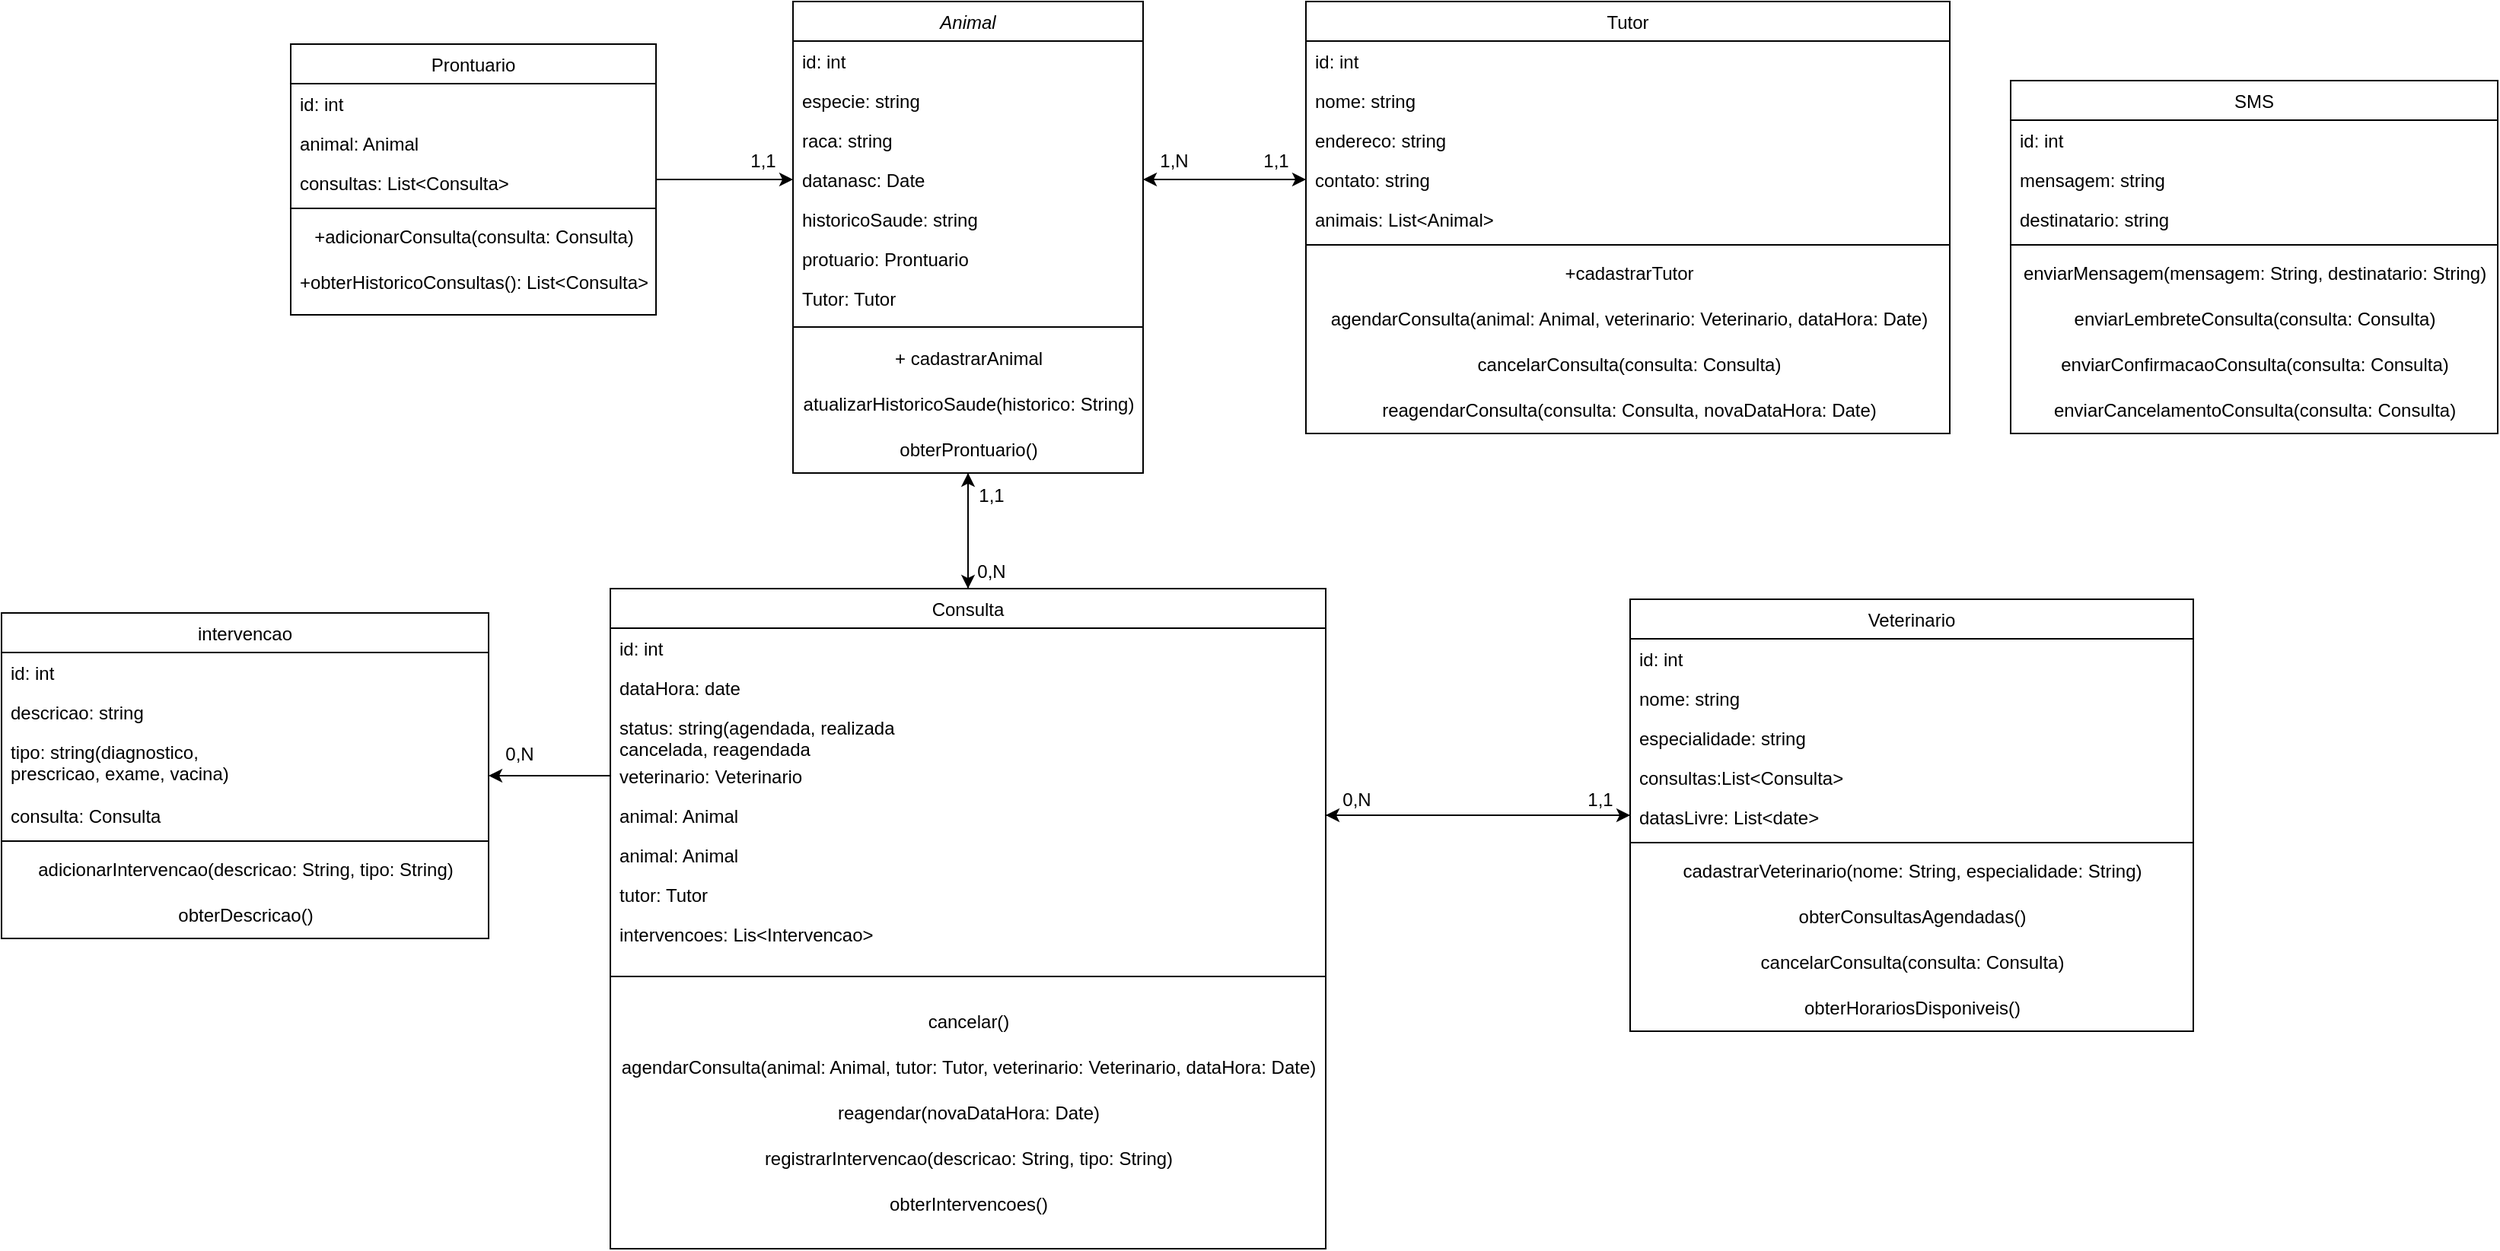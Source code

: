 <mxfile version="24.8.3">
  <diagram id="C5RBs43oDa-KdzZeNtuy" name="Page-1">
    <mxGraphModel dx="2638" dy="745" grid="1" gridSize="10" guides="1" tooltips="1" connect="1" arrows="1" fold="1" page="1" pageScale="1" pageWidth="827" pageHeight="1169" math="0" shadow="0">
      <root>
        <mxCell id="WIyWlLk6GJQsqaUBKTNV-0" />
        <mxCell id="WIyWlLk6GJQsqaUBKTNV-1" parent="WIyWlLk6GJQsqaUBKTNV-0" />
        <mxCell id="wxmQqakeAQ5dikG4DFIJ-10" style="edgeStyle=orthogonalEdgeStyle;rounded=0;orthogonalLoop=1;jettySize=auto;html=1;entryX=0.5;entryY=0;entryDx=0;entryDy=0;" parent="WIyWlLk6GJQsqaUBKTNV-1" source="zkfFHV4jXpPFQw0GAbJ--0" target="5HRpnNmqQPhCtXOu7jc4-0" edge="1">
          <mxGeometry relative="1" as="geometry" />
        </mxCell>
        <mxCell id="zkfFHV4jXpPFQw0GAbJ--0" value="Animal" style="swimlane;fontStyle=2;align=center;verticalAlign=top;childLayout=stackLayout;horizontal=1;startSize=26;horizontalStack=0;resizeParent=1;resizeLast=0;collapsible=1;marginBottom=0;rounded=0;shadow=0;strokeWidth=1;" parent="WIyWlLk6GJQsqaUBKTNV-1" vertex="1">
          <mxGeometry x="290" y="120" width="230" height="310" as="geometry">
            <mxRectangle x="230" y="140" width="160" height="26" as="alternateBounds" />
          </mxGeometry>
        </mxCell>
        <mxCell id="zkfFHV4jXpPFQw0GAbJ--1" value="id: int" style="text;align=left;verticalAlign=top;spacingLeft=4;spacingRight=4;overflow=hidden;rotatable=0;points=[[0,0.5],[1,0.5]];portConstraint=eastwest;" parent="zkfFHV4jXpPFQw0GAbJ--0" vertex="1">
          <mxGeometry y="26" width="230" height="26" as="geometry" />
        </mxCell>
        <mxCell id="zkfFHV4jXpPFQw0GAbJ--2" value="especie: string" style="text;align=left;verticalAlign=top;spacingLeft=4;spacingRight=4;overflow=hidden;rotatable=0;points=[[0,0.5],[1,0.5]];portConstraint=eastwest;rounded=0;shadow=0;html=0;" parent="zkfFHV4jXpPFQw0GAbJ--0" vertex="1">
          <mxGeometry y="52" width="230" height="26" as="geometry" />
        </mxCell>
        <mxCell id="zkfFHV4jXpPFQw0GAbJ--3" value="raca: string" style="text;align=left;verticalAlign=top;spacingLeft=4;spacingRight=4;overflow=hidden;rotatable=0;points=[[0,0.5],[1,0.5]];portConstraint=eastwest;rounded=0;shadow=0;html=0;" parent="zkfFHV4jXpPFQw0GAbJ--0" vertex="1">
          <mxGeometry y="78" width="230" height="26" as="geometry" />
        </mxCell>
        <mxCell id="5HRpnNmqQPhCtXOu7jc4-47" value="datanasc: Date" style="text;align=left;verticalAlign=top;spacingLeft=4;spacingRight=4;overflow=hidden;rotatable=0;points=[[0,0.5],[1,0.5]];portConstraint=eastwest;rounded=0;shadow=0;html=0;" parent="zkfFHV4jXpPFQw0GAbJ--0" vertex="1">
          <mxGeometry y="104" width="230" height="26" as="geometry" />
        </mxCell>
        <mxCell id="5HRpnNmqQPhCtXOu7jc4-48" value="historicoSaude: string" style="text;align=left;verticalAlign=top;spacingLeft=4;spacingRight=4;overflow=hidden;rotatable=0;points=[[0,0.5],[1,0.5]];portConstraint=eastwest;rounded=0;shadow=0;html=0;" parent="zkfFHV4jXpPFQw0GAbJ--0" vertex="1">
          <mxGeometry y="130" width="230" height="26" as="geometry" />
        </mxCell>
        <mxCell id="5HRpnNmqQPhCtXOu7jc4-49" value="protuario: Prontuario" style="text;align=left;verticalAlign=top;spacingLeft=4;spacingRight=4;overflow=hidden;rotatable=0;points=[[0,0.5],[1,0.5]];portConstraint=eastwest;rounded=0;shadow=0;html=0;" parent="zkfFHV4jXpPFQw0GAbJ--0" vertex="1">
          <mxGeometry y="156" width="230" height="26" as="geometry" />
        </mxCell>
        <mxCell id="5HRpnNmqQPhCtXOu7jc4-50" value="Tutor: Tutor" style="text;align=left;verticalAlign=top;spacingLeft=4;spacingRight=4;overflow=hidden;rotatable=0;points=[[0,0.5],[1,0.5]];portConstraint=eastwest;rounded=0;shadow=0;html=0;" parent="zkfFHV4jXpPFQw0GAbJ--0" vertex="1">
          <mxGeometry y="182" width="230" height="26" as="geometry" />
        </mxCell>
        <mxCell id="zkfFHV4jXpPFQw0GAbJ--4" value="" style="line;html=1;strokeWidth=1;align=left;verticalAlign=middle;spacingTop=-1;spacingLeft=3;spacingRight=3;rotatable=0;labelPosition=right;points=[];portConstraint=eastwest;" parent="zkfFHV4jXpPFQw0GAbJ--0" vertex="1">
          <mxGeometry y="208" width="230" height="12" as="geometry" />
        </mxCell>
        <mxCell id="wxmQqakeAQ5dikG4DFIJ-0" value="+ cadastrarAnimal" style="text;html=1;align=center;verticalAlign=middle;resizable=0;points=[];autosize=1;strokeColor=none;fillColor=none;" parent="zkfFHV4jXpPFQw0GAbJ--0" vertex="1">
          <mxGeometry y="220" width="230" height="30" as="geometry" />
        </mxCell>
        <mxCell id="KyasOcTbteBUGvELIOFw-4" value="atualizarHistoricoSaude(historico: String)" style="text;html=1;align=center;verticalAlign=middle;resizable=0;points=[];autosize=1;strokeColor=none;fillColor=none;" vertex="1" parent="zkfFHV4jXpPFQw0GAbJ--0">
          <mxGeometry y="250" width="230" height="30" as="geometry" />
        </mxCell>
        <mxCell id="KyasOcTbteBUGvELIOFw-5" value="obterProntuario()" style="text;html=1;align=center;verticalAlign=middle;resizable=0;points=[];autosize=1;strokeColor=none;fillColor=none;" vertex="1" parent="zkfFHV4jXpPFQw0GAbJ--0">
          <mxGeometry y="280" width="230" height="30" as="geometry" />
        </mxCell>
        <mxCell id="zkfFHV4jXpPFQw0GAbJ--17" value="Tutor" style="swimlane;fontStyle=0;align=center;verticalAlign=top;childLayout=stackLayout;horizontal=1;startSize=26;horizontalStack=0;resizeParent=1;resizeLast=0;collapsible=1;marginBottom=0;rounded=0;shadow=0;strokeWidth=1;" parent="WIyWlLk6GJQsqaUBKTNV-1" vertex="1">
          <mxGeometry x="627" y="120" width="423" height="284" as="geometry">
            <mxRectangle x="550" y="140" width="160" height="26" as="alternateBounds" />
          </mxGeometry>
        </mxCell>
        <mxCell id="zkfFHV4jXpPFQw0GAbJ--18" value="id: int" style="text;align=left;verticalAlign=top;spacingLeft=4;spacingRight=4;overflow=hidden;rotatable=0;points=[[0,0.5],[1,0.5]];portConstraint=eastwest;" parent="zkfFHV4jXpPFQw0GAbJ--17" vertex="1">
          <mxGeometry y="26" width="423" height="26" as="geometry" />
        </mxCell>
        <mxCell id="zkfFHV4jXpPFQw0GAbJ--19" value="nome: string" style="text;align=left;verticalAlign=top;spacingLeft=4;spacingRight=4;overflow=hidden;rotatable=0;points=[[0,0.5],[1,0.5]];portConstraint=eastwest;rounded=0;shadow=0;html=0;" parent="zkfFHV4jXpPFQw0GAbJ--17" vertex="1">
          <mxGeometry y="52" width="423" height="26" as="geometry" />
        </mxCell>
        <mxCell id="zkfFHV4jXpPFQw0GAbJ--20" value="endereco: string" style="text;align=left;verticalAlign=top;spacingLeft=4;spacingRight=4;overflow=hidden;rotatable=0;points=[[0,0.5],[1,0.5]];portConstraint=eastwest;rounded=0;shadow=0;html=0;" parent="zkfFHV4jXpPFQw0GAbJ--17" vertex="1">
          <mxGeometry y="78" width="423" height="26" as="geometry" />
        </mxCell>
        <mxCell id="zkfFHV4jXpPFQw0GAbJ--21" value="contato: string" style="text;align=left;verticalAlign=top;spacingLeft=4;spacingRight=4;overflow=hidden;rotatable=0;points=[[0,0.5],[1,0.5]];portConstraint=eastwest;rounded=0;shadow=0;html=0;" parent="zkfFHV4jXpPFQw0GAbJ--17" vertex="1">
          <mxGeometry y="104" width="423" height="26" as="geometry" />
        </mxCell>
        <mxCell id="zkfFHV4jXpPFQw0GAbJ--22" value="animais: List&lt;Animal&gt;" style="text;align=left;verticalAlign=top;spacingLeft=4;spacingRight=4;overflow=hidden;rotatable=0;points=[[0,0.5],[1,0.5]];portConstraint=eastwest;rounded=0;shadow=0;html=0;" parent="zkfFHV4jXpPFQw0GAbJ--17" vertex="1">
          <mxGeometry y="130" width="423" height="26" as="geometry" />
        </mxCell>
        <mxCell id="zkfFHV4jXpPFQw0GAbJ--23" value="" style="line;html=1;strokeWidth=1;align=left;verticalAlign=middle;spacingTop=-1;spacingLeft=3;spacingRight=3;rotatable=0;labelPosition=right;points=[];portConstraint=eastwest;" parent="zkfFHV4jXpPFQw0GAbJ--17" vertex="1">
          <mxGeometry y="156" width="423" height="8" as="geometry" />
        </mxCell>
        <mxCell id="KyasOcTbteBUGvELIOFw-0" value="+cadastrarTutor" style="text;html=1;align=center;verticalAlign=middle;resizable=0;points=[];autosize=1;strokeColor=none;fillColor=none;" vertex="1" parent="zkfFHV4jXpPFQw0GAbJ--17">
          <mxGeometry y="164" width="423" height="30" as="geometry" />
        </mxCell>
        <mxCell id="KyasOcTbteBUGvELIOFw-1" value="agendarConsulta(animal: Animal, veterinario: Veterinario, dataHora: Date)" style="text;html=1;align=center;verticalAlign=middle;resizable=0;points=[];autosize=1;strokeColor=none;fillColor=none;" vertex="1" parent="zkfFHV4jXpPFQw0GAbJ--17">
          <mxGeometry y="194" width="423" height="30" as="geometry" />
        </mxCell>
        <mxCell id="KyasOcTbteBUGvELIOFw-6" value="cancelarConsulta(consulta: Consulta)" style="text;html=1;align=center;verticalAlign=middle;resizable=0;points=[];autosize=1;strokeColor=none;fillColor=none;" vertex="1" parent="zkfFHV4jXpPFQw0GAbJ--17">
          <mxGeometry y="224" width="423" height="30" as="geometry" />
        </mxCell>
        <mxCell id="KyasOcTbteBUGvELIOFw-7" value="reagendarConsulta(consulta: Consulta, novaDataHora: Date)" style="text;html=1;align=center;verticalAlign=middle;resizable=0;points=[];autosize=1;strokeColor=none;fillColor=none;" vertex="1" parent="zkfFHV4jXpPFQw0GAbJ--17">
          <mxGeometry y="254" width="423" height="30" as="geometry" />
        </mxCell>
        <mxCell id="wxmQqakeAQ5dikG4DFIJ-11" style="edgeStyle=orthogonalEdgeStyle;rounded=0;orthogonalLoop=1;jettySize=auto;html=1;entryX=0.5;entryY=1;entryDx=0;entryDy=0;" parent="WIyWlLk6GJQsqaUBKTNV-1" source="5HRpnNmqQPhCtXOu7jc4-0" target="zkfFHV4jXpPFQw0GAbJ--0" edge="1">
          <mxGeometry relative="1" as="geometry" />
        </mxCell>
        <mxCell id="KyasOcTbteBUGvELIOFw-23" style="edgeStyle=orthogonalEdgeStyle;rounded=0;orthogonalLoop=1;jettySize=auto;html=1;" edge="1" parent="WIyWlLk6GJQsqaUBKTNV-1" source="5HRpnNmqQPhCtXOu7jc4-0" target="5HRpnNmqQPhCtXOu7jc4-9">
          <mxGeometry relative="1" as="geometry">
            <Array as="points">
              <mxPoint x="690" y="655" />
              <mxPoint x="690" y="655" />
            </Array>
          </mxGeometry>
        </mxCell>
        <mxCell id="5HRpnNmqQPhCtXOu7jc4-0" value="Consulta" style="swimlane;fontStyle=0;align=center;verticalAlign=top;childLayout=stackLayout;horizontal=1;startSize=26;horizontalStack=0;resizeParent=1;resizeLast=0;collapsible=1;marginBottom=0;rounded=0;shadow=0;strokeWidth=1;" parent="WIyWlLk6GJQsqaUBKTNV-1" vertex="1">
          <mxGeometry x="170" y="506" width="470" height="434" as="geometry">
            <mxRectangle x="550" y="140" width="160" height="26" as="alternateBounds" />
          </mxGeometry>
        </mxCell>
        <mxCell id="5HRpnNmqQPhCtXOu7jc4-1" value="id: int" style="text;align=left;verticalAlign=top;spacingLeft=4;spacingRight=4;overflow=hidden;rotatable=0;points=[[0,0.5],[1,0.5]];portConstraint=eastwest;" parent="5HRpnNmqQPhCtXOu7jc4-0" vertex="1">
          <mxGeometry y="26" width="470" height="26" as="geometry" />
        </mxCell>
        <mxCell id="5HRpnNmqQPhCtXOu7jc4-2" value="dataHora: date" style="text;align=left;verticalAlign=top;spacingLeft=4;spacingRight=4;overflow=hidden;rotatable=0;points=[[0,0.5],[1,0.5]];portConstraint=eastwest;rounded=0;shadow=0;html=0;" parent="5HRpnNmqQPhCtXOu7jc4-0" vertex="1">
          <mxGeometry y="52" width="470" height="26" as="geometry" />
        </mxCell>
        <mxCell id="5HRpnNmqQPhCtXOu7jc4-3" value="status: string(agendada, realizada&#xa;cancelada, reagendada" style="text;align=left;verticalAlign=top;spacingLeft=4;spacingRight=4;overflow=hidden;rotatable=0;points=[[0,0.5],[1,0.5]];portConstraint=eastwest;rounded=0;shadow=0;html=0;" parent="5HRpnNmqQPhCtXOu7jc4-0" vertex="1">
          <mxGeometry y="78" width="470" height="32" as="geometry" />
        </mxCell>
        <mxCell id="5HRpnNmqQPhCtXOu7jc4-4" value="veterinario: Veterinario" style="text;align=left;verticalAlign=top;spacingLeft=4;spacingRight=4;overflow=hidden;rotatable=0;points=[[0,0.5],[1,0.5]];portConstraint=eastwest;rounded=0;shadow=0;html=0;" parent="5HRpnNmqQPhCtXOu7jc4-0" vertex="1">
          <mxGeometry y="110" width="470" height="26" as="geometry" />
        </mxCell>
        <mxCell id="5HRpnNmqQPhCtXOu7jc4-5" value="animal: Animal" style="text;align=left;verticalAlign=top;spacingLeft=4;spacingRight=4;overflow=hidden;rotatable=0;points=[[0,0.5],[1,0.5]];portConstraint=eastwest;rounded=0;shadow=0;html=0;" parent="5HRpnNmqQPhCtXOu7jc4-0" vertex="1">
          <mxGeometry y="136" width="470" height="26" as="geometry" />
        </mxCell>
        <mxCell id="wxmQqakeAQ5dikG4DFIJ-13" value="animal: Animal" style="text;align=left;verticalAlign=top;spacingLeft=4;spacingRight=4;overflow=hidden;rotatable=0;points=[[0,0.5],[1,0.5]];portConstraint=eastwest;rounded=0;shadow=0;html=0;" parent="5HRpnNmqQPhCtXOu7jc4-0" vertex="1">
          <mxGeometry y="162" width="470" height="26" as="geometry" />
        </mxCell>
        <mxCell id="wxmQqakeAQ5dikG4DFIJ-15" value="tutor: Tutor" style="text;align=left;verticalAlign=top;spacingLeft=4;spacingRight=4;overflow=hidden;rotatable=0;points=[[0,0.5],[1,0.5]];portConstraint=eastwest;rounded=0;shadow=0;html=0;" parent="5HRpnNmqQPhCtXOu7jc4-0" vertex="1">
          <mxGeometry y="188" width="470" height="26" as="geometry" />
        </mxCell>
        <mxCell id="wxmQqakeAQ5dikG4DFIJ-16" value="intervencoes: Lis&lt;Intervencao&gt;" style="text;align=left;verticalAlign=top;spacingLeft=4;spacingRight=4;overflow=hidden;rotatable=0;points=[[0,0.5],[1,0.5]];portConstraint=eastwest;rounded=0;shadow=0;html=0;" parent="5HRpnNmqQPhCtXOu7jc4-0" vertex="1">
          <mxGeometry y="214" width="470" height="26" as="geometry" />
        </mxCell>
        <mxCell id="5HRpnNmqQPhCtXOu7jc4-6" value="" style="line;html=1;strokeWidth=1;align=left;verticalAlign=middle;spacingTop=-1;spacingLeft=3;spacingRight=3;rotatable=0;labelPosition=right;points=[];portConstraint=eastwest;" parent="5HRpnNmqQPhCtXOu7jc4-0" vertex="1">
          <mxGeometry y="240" width="470" height="30" as="geometry" />
        </mxCell>
        <mxCell id="KyasOcTbteBUGvELIOFw-13" value="cancelar()" style="text;html=1;align=center;verticalAlign=middle;resizable=0;points=[];autosize=1;strokeColor=none;fillColor=none;" vertex="1" parent="5HRpnNmqQPhCtXOu7jc4-0">
          <mxGeometry y="270" width="470" height="30" as="geometry" />
        </mxCell>
        <mxCell id="KyasOcTbteBUGvELIOFw-12" value="agendarConsulta(animal: Animal, tutor: Tutor, veterinario: Veterinario, dataHora: Date)" style="text;html=1;align=center;verticalAlign=middle;resizable=0;points=[];autosize=1;strokeColor=none;fillColor=none;" vertex="1" parent="5HRpnNmqQPhCtXOu7jc4-0">
          <mxGeometry y="300" width="470" height="30" as="geometry" />
        </mxCell>
        <mxCell id="KyasOcTbteBUGvELIOFw-14" value="reagendar(novaDataHora: Date)" style="text;html=1;align=center;verticalAlign=middle;resizable=0;points=[];autosize=1;strokeColor=none;fillColor=none;" vertex="1" parent="5HRpnNmqQPhCtXOu7jc4-0">
          <mxGeometry y="330" width="470" height="30" as="geometry" />
        </mxCell>
        <mxCell id="KyasOcTbteBUGvELIOFw-15" value="registrarIntervencao(descricao: String, tipo: String)" style="text;html=1;align=center;verticalAlign=middle;resizable=0;points=[];autosize=1;strokeColor=none;fillColor=none;" vertex="1" parent="5HRpnNmqQPhCtXOu7jc4-0">
          <mxGeometry y="360" width="470" height="30" as="geometry" />
        </mxCell>
        <mxCell id="KyasOcTbteBUGvELIOFw-16" value="obterIntervencoes()" style="text;html=1;align=center;verticalAlign=middle;resizable=0;points=[];autosize=1;strokeColor=none;fillColor=none;" vertex="1" parent="5HRpnNmqQPhCtXOu7jc4-0">
          <mxGeometry y="390" width="470" height="30" as="geometry" />
        </mxCell>
        <mxCell id="wxmQqakeAQ5dikG4DFIJ-20" style="edgeStyle=orthogonalEdgeStyle;rounded=0;orthogonalLoop=1;jettySize=auto;html=1;entryX=1;entryY=0.5;entryDx=0;entryDy=0;" parent="WIyWlLk6GJQsqaUBKTNV-1" source="5HRpnNmqQPhCtXOu7jc4-9" target="5HRpnNmqQPhCtXOu7jc4-5" edge="1">
          <mxGeometry relative="1" as="geometry" />
        </mxCell>
        <mxCell id="5HRpnNmqQPhCtXOu7jc4-9" value="Veterinario" style="swimlane;fontStyle=0;align=center;verticalAlign=top;childLayout=stackLayout;horizontal=1;startSize=26;horizontalStack=0;resizeParent=1;resizeLast=0;collapsible=1;marginBottom=0;rounded=0;shadow=0;strokeWidth=1;" parent="WIyWlLk6GJQsqaUBKTNV-1" vertex="1">
          <mxGeometry x="840" y="513" width="370" height="284" as="geometry">
            <mxRectangle x="550" y="140" width="160" height="26" as="alternateBounds" />
          </mxGeometry>
        </mxCell>
        <mxCell id="5HRpnNmqQPhCtXOu7jc4-10" value="id: int" style="text;align=left;verticalAlign=top;spacingLeft=4;spacingRight=4;overflow=hidden;rotatable=0;points=[[0,0.5],[1,0.5]];portConstraint=eastwest;" parent="5HRpnNmqQPhCtXOu7jc4-9" vertex="1">
          <mxGeometry y="26" width="370" height="26" as="geometry" />
        </mxCell>
        <mxCell id="5HRpnNmqQPhCtXOu7jc4-11" value="nome: string" style="text;align=left;verticalAlign=top;spacingLeft=4;spacingRight=4;overflow=hidden;rotatable=0;points=[[0,0.5],[1,0.5]];portConstraint=eastwest;rounded=0;shadow=0;html=0;" parent="5HRpnNmqQPhCtXOu7jc4-9" vertex="1">
          <mxGeometry y="52" width="370" height="26" as="geometry" />
        </mxCell>
        <mxCell id="5HRpnNmqQPhCtXOu7jc4-12" value="especialidade: string" style="text;align=left;verticalAlign=top;spacingLeft=4;spacingRight=4;overflow=hidden;rotatable=0;points=[[0,0.5],[1,0.5]];portConstraint=eastwest;rounded=0;shadow=0;html=0;" parent="5HRpnNmqQPhCtXOu7jc4-9" vertex="1">
          <mxGeometry y="78" width="370" height="26" as="geometry" />
        </mxCell>
        <mxCell id="5HRpnNmqQPhCtXOu7jc4-13" value="consultas:List&lt;Consulta&gt;" style="text;align=left;verticalAlign=top;spacingLeft=4;spacingRight=4;overflow=hidden;rotatable=0;points=[[0,0.5],[1,0.5]];portConstraint=eastwest;rounded=0;shadow=0;html=0;" parent="5HRpnNmqQPhCtXOu7jc4-9" vertex="1">
          <mxGeometry y="104" width="370" height="26" as="geometry" />
        </mxCell>
        <mxCell id="5HRpnNmqQPhCtXOu7jc4-14" value="datasLivre: List&lt;date&gt;" style="text;align=left;verticalAlign=top;spacingLeft=4;spacingRight=4;overflow=hidden;rotatable=0;points=[[0,0.5],[1,0.5]];portConstraint=eastwest;rounded=0;shadow=0;html=0;" parent="5HRpnNmqQPhCtXOu7jc4-9" vertex="1">
          <mxGeometry y="130" width="370" height="26" as="geometry" />
        </mxCell>
        <mxCell id="5HRpnNmqQPhCtXOu7jc4-15" value="" style="line;html=1;strokeWidth=1;align=left;verticalAlign=middle;spacingTop=-1;spacingLeft=3;spacingRight=3;rotatable=0;labelPosition=right;points=[];portConstraint=eastwest;" parent="5HRpnNmqQPhCtXOu7jc4-9" vertex="1">
          <mxGeometry y="156" width="370" height="8" as="geometry" />
        </mxCell>
        <mxCell id="KyasOcTbteBUGvELIOFw-19" value="cadastrarVeterinario(nome: String, especialidade: String)" style="text;html=1;align=center;verticalAlign=middle;resizable=0;points=[];autosize=1;strokeColor=none;fillColor=none;" vertex="1" parent="5HRpnNmqQPhCtXOu7jc4-9">
          <mxGeometry y="164" width="370" height="30" as="geometry" />
        </mxCell>
        <mxCell id="KyasOcTbteBUGvELIOFw-20" value="obterConsultasAgendadas()" style="text;html=1;align=center;verticalAlign=middle;resizable=0;points=[];autosize=1;strokeColor=none;fillColor=none;" vertex="1" parent="5HRpnNmqQPhCtXOu7jc4-9">
          <mxGeometry y="194" width="370" height="30" as="geometry" />
        </mxCell>
        <mxCell id="KyasOcTbteBUGvELIOFw-21" value="cancelarConsulta(consulta: Consulta)" style="text;html=1;align=center;verticalAlign=middle;resizable=0;points=[];autosize=1;strokeColor=none;fillColor=none;" vertex="1" parent="5HRpnNmqQPhCtXOu7jc4-9">
          <mxGeometry y="224" width="370" height="30" as="geometry" />
        </mxCell>
        <mxCell id="KyasOcTbteBUGvELIOFw-22" value="obterHorariosDisponiveis()" style="text;html=1;align=center;verticalAlign=middle;resizable=0;points=[];autosize=1;strokeColor=none;fillColor=none;" vertex="1" parent="5HRpnNmqQPhCtXOu7jc4-9">
          <mxGeometry y="254" width="370" height="30" as="geometry" />
        </mxCell>
        <mxCell id="5HRpnNmqQPhCtXOu7jc4-62" style="edgeStyle=orthogonalEdgeStyle;rounded=0;orthogonalLoop=1;jettySize=auto;html=1;entryX=0;entryY=0.5;entryDx=0;entryDy=0;" parent="WIyWlLk6GJQsqaUBKTNV-1" source="5HRpnNmqQPhCtXOu7jc4-18" target="5HRpnNmqQPhCtXOu7jc4-47" edge="1">
          <mxGeometry relative="1" as="geometry" />
        </mxCell>
        <mxCell id="5HRpnNmqQPhCtXOu7jc4-18" value="Prontuario" style="swimlane;fontStyle=0;align=center;verticalAlign=top;childLayout=stackLayout;horizontal=1;startSize=26;horizontalStack=0;resizeParent=1;resizeLast=0;collapsible=1;marginBottom=0;rounded=0;shadow=0;strokeWidth=1;" parent="WIyWlLk6GJQsqaUBKTNV-1" vertex="1">
          <mxGeometry x="-40" y="148" width="240" height="178" as="geometry">
            <mxRectangle x="550" y="140" width="160" height="26" as="alternateBounds" />
          </mxGeometry>
        </mxCell>
        <mxCell id="5HRpnNmqQPhCtXOu7jc4-19" value="id: int" style="text;align=left;verticalAlign=top;spacingLeft=4;spacingRight=4;overflow=hidden;rotatable=0;points=[[0,0.5],[1,0.5]];portConstraint=eastwest;" parent="5HRpnNmqQPhCtXOu7jc4-18" vertex="1">
          <mxGeometry y="26" width="240" height="26" as="geometry" />
        </mxCell>
        <mxCell id="5HRpnNmqQPhCtXOu7jc4-20" value="animal: Animal" style="text;align=left;verticalAlign=top;spacingLeft=4;spacingRight=4;overflow=hidden;rotatable=0;points=[[0,0.5],[1,0.5]];portConstraint=eastwest;rounded=0;shadow=0;html=0;" parent="5HRpnNmqQPhCtXOu7jc4-18" vertex="1">
          <mxGeometry y="52" width="240" height="26" as="geometry" />
        </mxCell>
        <mxCell id="5HRpnNmqQPhCtXOu7jc4-21" value="consultas: List&lt;Consulta&gt;" style="text;align=left;verticalAlign=top;spacingLeft=4;spacingRight=4;overflow=hidden;rotatable=0;points=[[0,0.5],[1,0.5]];portConstraint=eastwest;rounded=0;shadow=0;html=0;" parent="5HRpnNmqQPhCtXOu7jc4-18" vertex="1">
          <mxGeometry y="78" width="240" height="26" as="geometry" />
        </mxCell>
        <mxCell id="5HRpnNmqQPhCtXOu7jc4-24" value="" style="line;html=1;strokeWidth=1;align=left;verticalAlign=middle;spacingTop=-1;spacingLeft=3;spacingRight=3;rotatable=0;labelPosition=right;points=[];portConstraint=eastwest;" parent="5HRpnNmqQPhCtXOu7jc4-18" vertex="1">
          <mxGeometry y="104" width="240" height="8" as="geometry" />
        </mxCell>
        <mxCell id="KyasOcTbteBUGvELIOFw-2" value="+adicionarConsulta(consulta: Consulta)" style="text;html=1;align=center;verticalAlign=middle;resizable=0;points=[];autosize=1;strokeColor=none;fillColor=none;" vertex="1" parent="5HRpnNmqQPhCtXOu7jc4-18">
          <mxGeometry y="112" width="240" height="30" as="geometry" />
        </mxCell>
        <mxCell id="KyasOcTbteBUGvELIOFw-3" value="+obterHistoricoConsultas(): List&amp;lt;Consulta&amp;gt;" style="text;html=1;align=center;verticalAlign=middle;resizable=0;points=[];autosize=1;strokeColor=none;fillColor=none;" vertex="1" parent="5HRpnNmqQPhCtXOu7jc4-18">
          <mxGeometry y="142" width="240" height="30" as="geometry" />
        </mxCell>
        <mxCell id="5HRpnNmqQPhCtXOu7jc4-27" value="intervencao" style="swimlane;fontStyle=0;align=center;verticalAlign=top;childLayout=stackLayout;horizontal=1;startSize=26;horizontalStack=0;resizeParent=1;resizeLast=0;collapsible=1;marginBottom=0;rounded=0;shadow=0;strokeWidth=1;" parent="WIyWlLk6GJQsqaUBKTNV-1" vertex="1">
          <mxGeometry x="-230" y="522" width="320" height="214" as="geometry">
            <mxRectangle x="550" y="140" width="160" height="26" as="alternateBounds" />
          </mxGeometry>
        </mxCell>
        <mxCell id="5HRpnNmqQPhCtXOu7jc4-28" value="id: int" style="text;align=left;verticalAlign=top;spacingLeft=4;spacingRight=4;overflow=hidden;rotatable=0;points=[[0,0.5],[1,0.5]];portConstraint=eastwest;" parent="5HRpnNmqQPhCtXOu7jc4-27" vertex="1">
          <mxGeometry y="26" width="320" height="26" as="geometry" />
        </mxCell>
        <mxCell id="5HRpnNmqQPhCtXOu7jc4-29" value="descricao: string" style="text;align=left;verticalAlign=top;spacingLeft=4;spacingRight=4;overflow=hidden;rotatable=0;points=[[0,0.5],[1,0.5]];portConstraint=eastwest;rounded=0;shadow=0;html=0;" parent="5HRpnNmqQPhCtXOu7jc4-27" vertex="1">
          <mxGeometry y="52" width="320" height="26" as="geometry" />
        </mxCell>
        <mxCell id="5HRpnNmqQPhCtXOu7jc4-30" value="tipo: string(diagnostico, &#xa;prescricao, exame, vacina)" style="text;align=left;verticalAlign=top;spacingLeft=4;spacingRight=4;overflow=hidden;rotatable=0;points=[[0,0.5],[1,0.5]];portConstraint=eastwest;rounded=0;shadow=0;html=0;" parent="5HRpnNmqQPhCtXOu7jc4-27" vertex="1">
          <mxGeometry y="78" width="320" height="42" as="geometry" />
        </mxCell>
        <mxCell id="5HRpnNmqQPhCtXOu7jc4-31" value="consulta: Consulta" style="text;align=left;verticalAlign=top;spacingLeft=4;spacingRight=4;overflow=hidden;rotatable=0;points=[[0,0.5],[1,0.5]];portConstraint=eastwest;rounded=0;shadow=0;html=0;" parent="5HRpnNmqQPhCtXOu7jc4-27" vertex="1">
          <mxGeometry y="120" width="320" height="26" as="geometry" />
        </mxCell>
        <mxCell id="5HRpnNmqQPhCtXOu7jc4-33" value="" style="line;html=1;strokeWidth=1;align=left;verticalAlign=middle;spacingTop=-1;spacingLeft=3;spacingRight=3;rotatable=0;labelPosition=right;points=[];portConstraint=eastwest;" parent="5HRpnNmqQPhCtXOu7jc4-27" vertex="1">
          <mxGeometry y="146" width="320" height="8" as="geometry" />
        </mxCell>
        <mxCell id="KyasOcTbteBUGvELIOFw-17" value="adicionarIntervencao(descricao: String, tipo: String)" style="text;html=1;align=center;verticalAlign=middle;resizable=0;points=[];autosize=1;strokeColor=none;fillColor=none;" vertex="1" parent="5HRpnNmqQPhCtXOu7jc4-27">
          <mxGeometry y="154" width="320" height="30" as="geometry" />
        </mxCell>
        <mxCell id="KyasOcTbteBUGvELIOFw-18" value="obterDescricao()" style="text;html=1;align=center;verticalAlign=middle;resizable=0;points=[];autosize=1;strokeColor=none;fillColor=none;" vertex="1" parent="5HRpnNmqQPhCtXOu7jc4-27">
          <mxGeometry y="184" width="320" height="30" as="geometry" />
        </mxCell>
        <mxCell id="5HRpnNmqQPhCtXOu7jc4-37" value="SMS" style="swimlane;fontStyle=0;align=center;verticalAlign=top;childLayout=stackLayout;horizontal=1;startSize=26;horizontalStack=0;resizeParent=1;resizeLast=0;collapsible=1;marginBottom=0;rounded=0;shadow=0;strokeWidth=1;" parent="WIyWlLk6GJQsqaUBKTNV-1" vertex="1">
          <mxGeometry x="1090" y="172" width="320" height="232" as="geometry">
            <mxRectangle x="550" y="140" width="160" height="26" as="alternateBounds" />
          </mxGeometry>
        </mxCell>
        <mxCell id="5HRpnNmqQPhCtXOu7jc4-38" value="id: int" style="text;align=left;verticalAlign=top;spacingLeft=4;spacingRight=4;overflow=hidden;rotatable=0;points=[[0,0.5],[1,0.5]];portConstraint=eastwest;" parent="5HRpnNmqQPhCtXOu7jc4-37" vertex="1">
          <mxGeometry y="26" width="320" height="26" as="geometry" />
        </mxCell>
        <mxCell id="5HRpnNmqQPhCtXOu7jc4-39" value="mensagem: string" style="text;align=left;verticalAlign=top;spacingLeft=4;spacingRight=4;overflow=hidden;rotatable=0;points=[[0,0.5],[1,0.5]];portConstraint=eastwest;rounded=0;shadow=0;html=0;" parent="5HRpnNmqQPhCtXOu7jc4-37" vertex="1">
          <mxGeometry y="52" width="320" height="26" as="geometry" />
        </mxCell>
        <mxCell id="5HRpnNmqQPhCtXOu7jc4-40" value="destinatario: string" style="text;align=left;verticalAlign=top;spacingLeft=4;spacingRight=4;overflow=hidden;rotatable=0;points=[[0,0.5],[1,0.5]];portConstraint=eastwest;rounded=0;shadow=0;html=0;" parent="5HRpnNmqQPhCtXOu7jc4-37" vertex="1">
          <mxGeometry y="78" width="320" height="26" as="geometry" />
        </mxCell>
        <mxCell id="5HRpnNmqQPhCtXOu7jc4-43" value="" style="line;html=1;strokeWidth=1;align=left;verticalAlign=middle;spacingTop=-1;spacingLeft=3;spacingRight=3;rotatable=0;labelPosition=right;points=[];portConstraint=eastwest;" parent="5HRpnNmqQPhCtXOu7jc4-37" vertex="1">
          <mxGeometry y="104" width="320" height="8" as="geometry" />
        </mxCell>
        <mxCell id="KyasOcTbteBUGvELIOFw-8" value="enviarMensagem(mensagem: String, destinatario: String)" style="text;html=1;align=center;verticalAlign=middle;resizable=0;points=[];autosize=1;strokeColor=none;fillColor=none;" vertex="1" parent="5HRpnNmqQPhCtXOu7jc4-37">
          <mxGeometry y="112" width="320" height="30" as="geometry" />
        </mxCell>
        <mxCell id="KyasOcTbteBUGvELIOFw-9" value="enviarLembreteConsulta(consulta: Consulta)" style="text;html=1;align=center;verticalAlign=middle;resizable=0;points=[];autosize=1;strokeColor=none;fillColor=none;" vertex="1" parent="5HRpnNmqQPhCtXOu7jc4-37">
          <mxGeometry y="142" width="320" height="30" as="geometry" />
        </mxCell>
        <mxCell id="KyasOcTbteBUGvELIOFw-10" value="enviarConfirmacaoConsulta(consulta: Consulta)" style="text;html=1;align=center;verticalAlign=middle;resizable=0;points=[];autosize=1;strokeColor=none;fillColor=none;" vertex="1" parent="5HRpnNmqQPhCtXOu7jc4-37">
          <mxGeometry y="172" width="320" height="30" as="geometry" />
        </mxCell>
        <mxCell id="KyasOcTbteBUGvELIOFw-11" value="enviarCancelamentoConsulta(consulta: Consulta)" style="text;html=1;align=center;verticalAlign=middle;resizable=0;points=[];autosize=1;strokeColor=none;fillColor=none;" vertex="1" parent="5HRpnNmqQPhCtXOu7jc4-37">
          <mxGeometry y="202" width="320" height="30" as="geometry" />
        </mxCell>
        <mxCell id="5HRpnNmqQPhCtXOu7jc4-55" style="edgeStyle=orthogonalEdgeStyle;rounded=0;orthogonalLoop=1;jettySize=auto;html=1;entryX=1;entryY=0.5;entryDx=0;entryDy=0;" parent="WIyWlLk6GJQsqaUBKTNV-1" source="zkfFHV4jXpPFQw0GAbJ--21" target="5HRpnNmqQPhCtXOu7jc4-47" edge="1">
          <mxGeometry relative="1" as="geometry" />
        </mxCell>
        <mxCell id="5HRpnNmqQPhCtXOu7jc4-56" style="edgeStyle=orthogonalEdgeStyle;rounded=0;orthogonalLoop=1;jettySize=auto;html=1;" parent="WIyWlLk6GJQsqaUBKTNV-1" source="5HRpnNmqQPhCtXOu7jc4-47" target="zkfFHV4jXpPFQw0GAbJ--21" edge="1">
          <mxGeometry relative="1" as="geometry" />
        </mxCell>
        <mxCell id="wxmQqakeAQ5dikG4DFIJ-12" value="1,N" style="text;html=1;align=center;verticalAlign=middle;resizable=0;points=[];autosize=1;strokeColor=none;fillColor=none;" parent="WIyWlLk6GJQsqaUBKTNV-1" vertex="1">
          <mxGeometry x="520" y="210" width="40" height="30" as="geometry" />
        </mxCell>
        <mxCell id="wxmQqakeAQ5dikG4DFIJ-17" value="1,1" style="text;html=1;align=center;verticalAlign=middle;resizable=0;points=[];autosize=1;strokeColor=none;fillColor=none;" parent="WIyWlLk6GJQsqaUBKTNV-1" vertex="1">
          <mxGeometry x="587" y="210" width="40" height="30" as="geometry" />
        </mxCell>
        <mxCell id="wxmQqakeAQ5dikG4DFIJ-19" value="1,1" style="text;html=1;align=center;verticalAlign=middle;resizable=0;points=[];autosize=1;strokeColor=none;fillColor=none;" parent="WIyWlLk6GJQsqaUBKTNV-1" vertex="1">
          <mxGeometry x="400" y="430" width="40" height="30" as="geometry" />
        </mxCell>
        <mxCell id="wxmQqakeAQ5dikG4DFIJ-21" value="1,1" style="text;html=1;align=center;verticalAlign=middle;resizable=0;points=[];autosize=1;strokeColor=none;fillColor=none;" parent="WIyWlLk6GJQsqaUBKTNV-1" vertex="1">
          <mxGeometry x="800" y="630" width="40" height="30" as="geometry" />
        </mxCell>
        <mxCell id="wxmQqakeAQ5dikG4DFIJ-22" value="0,N" style="text;html=1;align=center;verticalAlign=middle;resizable=0;points=[];autosize=1;strokeColor=none;fillColor=none;" parent="WIyWlLk6GJQsqaUBKTNV-1" vertex="1">
          <mxGeometry x="640" y="630" width="40" height="30" as="geometry" />
        </mxCell>
        <mxCell id="wxmQqakeAQ5dikG4DFIJ-23" value="1,1" style="text;html=1;align=center;verticalAlign=middle;resizable=0;points=[];autosize=1;strokeColor=none;fillColor=none;" parent="WIyWlLk6GJQsqaUBKTNV-1" vertex="1">
          <mxGeometry x="250" y="210" width="40" height="30" as="geometry" />
        </mxCell>
        <mxCell id="wxmQqakeAQ5dikG4DFIJ-25" value="0,N" style="text;html=1;align=center;verticalAlign=middle;resizable=0;points=[];autosize=1;strokeColor=none;fillColor=none;" parent="WIyWlLk6GJQsqaUBKTNV-1" vertex="1">
          <mxGeometry x="400" y="480" width="40" height="30" as="geometry" />
        </mxCell>
        <mxCell id="wxmQqakeAQ5dikG4DFIJ-26" value="0,N" style="text;html=1;align=center;verticalAlign=middle;resizable=0;points=[];autosize=1;strokeColor=none;fillColor=none;" parent="WIyWlLk6GJQsqaUBKTNV-1" vertex="1">
          <mxGeometry x="90" y="600" width="40" height="30" as="geometry" />
        </mxCell>
        <mxCell id="wxmQqakeAQ5dikG4DFIJ-27" style="edgeStyle=orthogonalEdgeStyle;rounded=0;orthogonalLoop=1;jettySize=auto;html=1;" parent="WIyWlLk6GJQsqaUBKTNV-1" source="5HRpnNmqQPhCtXOu7jc4-4" target="5HRpnNmqQPhCtXOu7jc4-27" edge="1">
          <mxGeometry relative="1" as="geometry" />
        </mxCell>
      </root>
    </mxGraphModel>
  </diagram>
</mxfile>
